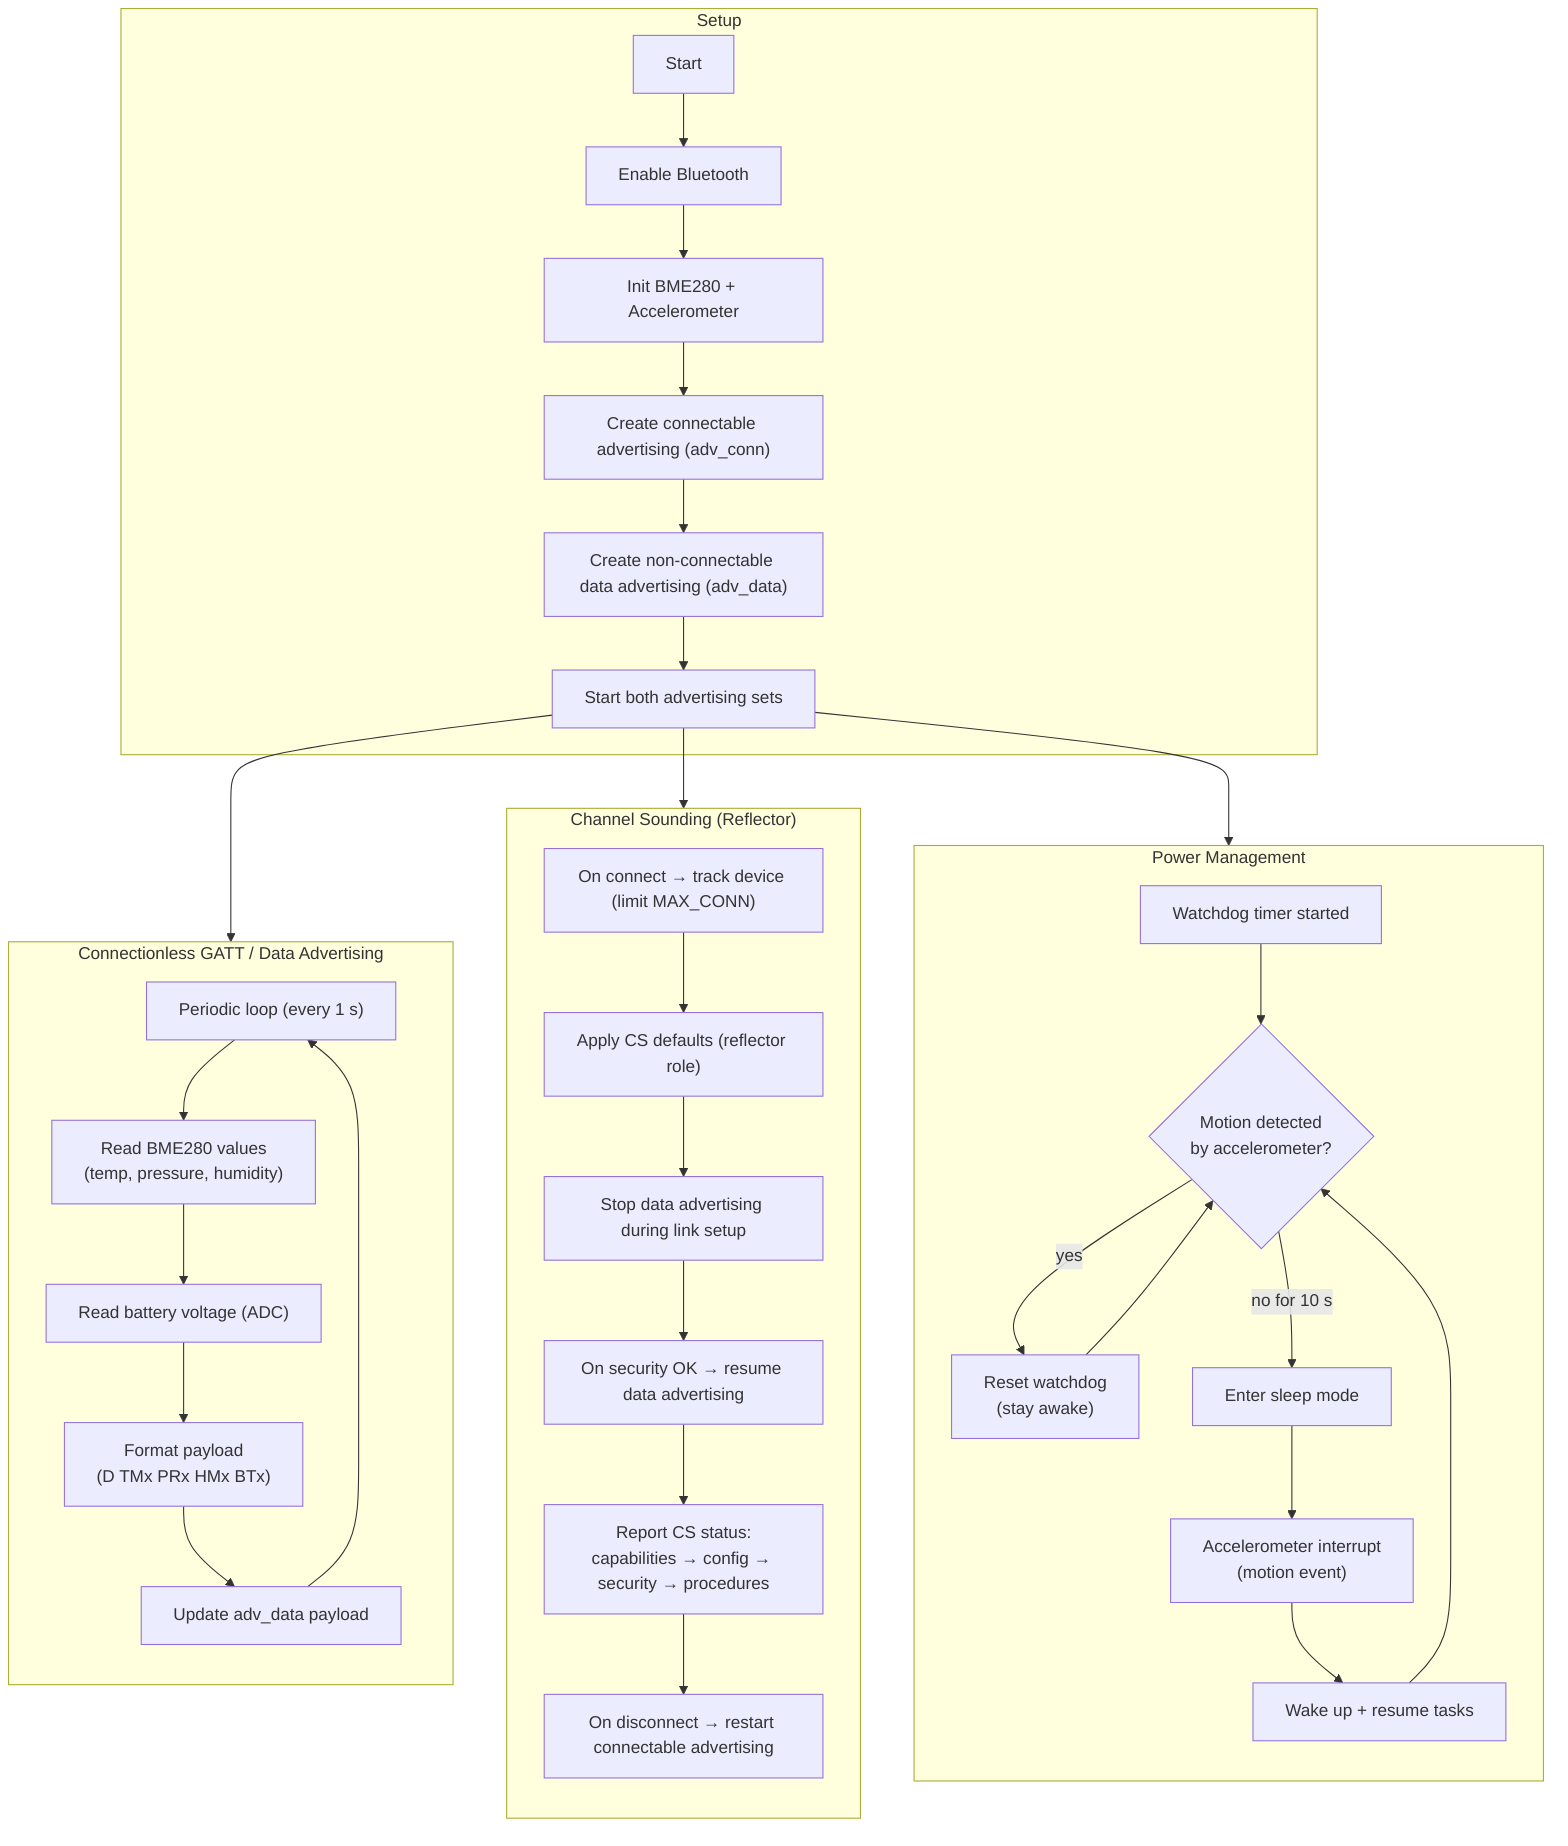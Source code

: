 %%{init: {"theme": "default", "themeVariables": { "background": "white"}}}%%
flowchart TD
    %% ===== Setup chain (top to bottom) =====
    subgraph S1["Setup"]
    direction TB
        A["Start"] --> B["Enable Bluetooth"]
        B --> C["Init BME280 + Accelerometer"]
        C --> D["Create connectable advertising (adv_conn)"]
        D --> E["Create non-connectable data advertising (adv_data)"]
        E --> F["Start both advertising sets"]
    end

    %% ===== Branch 1: Connectionless GATT / Data Advertising =====
    subgraph S2["Connectionless GATT / Data Advertising"]
    direction TB
        G1["Periodic loop (every 1 s)"]
        G1 --> H1["Read BME280 values<br/>(temp, pressure, humidity)"]
        H1 --> H2["Read battery voltage (ADC)"]
        H2 --> I1["Format payload<br/>(D<ID> TMx PRx HMx BTx)"]
        I1 --> J1["Update adv_data payload"]
        J1 --> G1
    end

    %% ===== Branch 2: Channel Sounding (Reflector) =====
    subgraph S3["Channel Sounding (Reflector)"]
    direction TB
        G2["On connect → track device (limit MAX_CONN)"]
        G2 --> H2R["Apply CS defaults (reflector role)"]
        H2R --> I2["Stop data advertising during link setup"]
        I2 --> J2["On security OK → resume data advertising"]
        J2 --> K2["Report CS status:<br/>capabilities → config → security → procedures"]
        K2 --> L2["On disconnect → restart connectable advertising"]
    end

    %% ===== Branch 3: Power Management (Sleep/Wake) =====
    subgraph S4["Power Management"]
    direction TB
        P1["Watchdog timer started"]
        P1 --> P2{"Motion detected<br/>by accelerometer?"}
        P2 -- "yes" --> P3["Reset watchdog<br/>(stay awake)"]
        P2 -- "no for 10 s" --> P4["Enter sleep mode"]
        P4 --> P5["Accelerometer interrupt<br/>(motion event)"]
        P5 --> P6["Wake up + resume tasks"]
        P3 --> P2
        P6 --> P2
    end

    %% ===== Flow links from setup to branches =====
    F --> S2
    F --> S3
    F --> S4